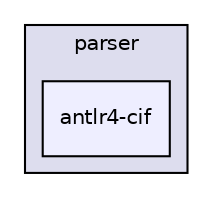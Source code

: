digraph "/home/travis/build/hypro/hypro/src/hypro/parser/antlr4-cif" {
  compound=true
  node [ fontsize="10", fontname="Helvetica"];
  edge [ labelfontsize="10", labelfontname="Helvetica"];
  subgraph clusterdir_2c8758a5fdbf28946c502b471e14bb83 {
    graph [ bgcolor="#ddddee", pencolor="black", label="parser" fontname="Helvetica", fontsize="10", URL="dir_2c8758a5fdbf28946c502b471e14bb83.html"]
  dir_293cf7ffd2d1ce76fb1a113fdef90fd7 [shape=box, label="antlr4-cif", style="filled", fillcolor="#eeeeff", pencolor="black", URL="dir_293cf7ffd2d1ce76fb1a113fdef90fd7.html"];
  }
}
